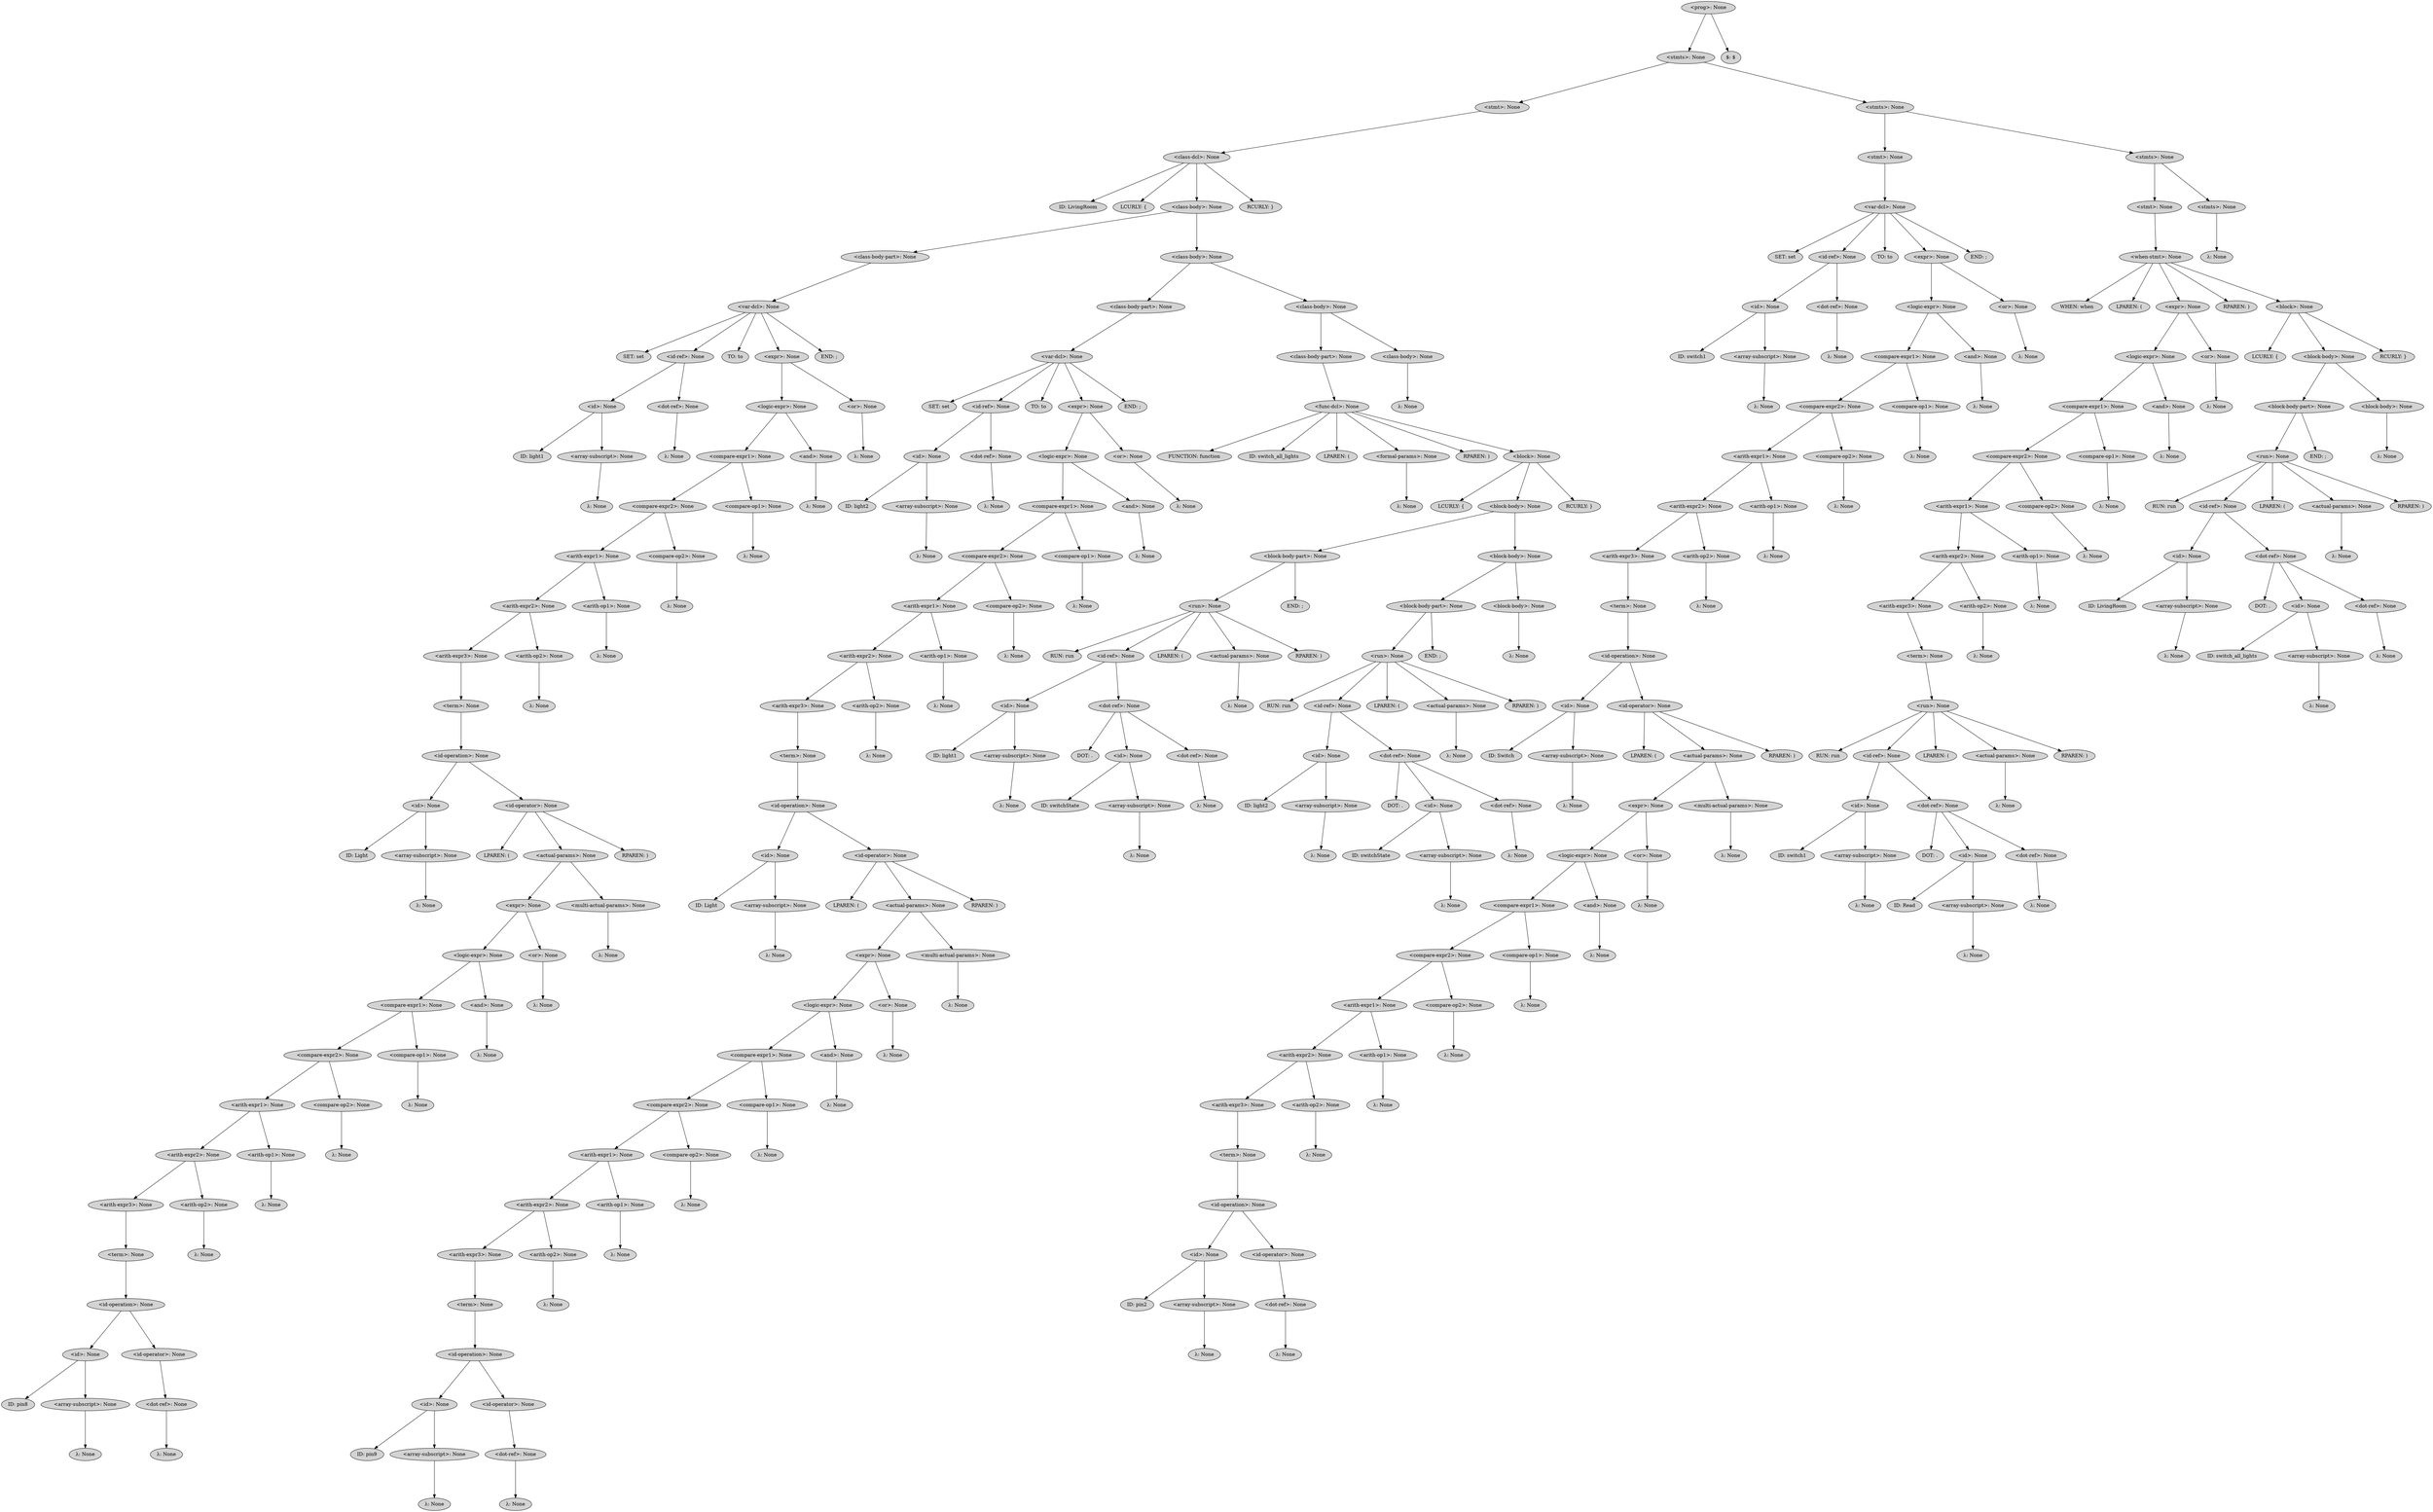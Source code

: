 digraph G {
	graph [ranksep=1.5 ratio=fill]
	node [style=filled]
	overlap=false
	3080043 [label="<prog>: None"]
	3080063 [label="<stmts>: None"]
	3080043 -> 3080063
	3080085 [label="<stmt>: None"]
	3080063 -> 3080085
	3080069 [label="<class-dcl>: None"]
	3080085 -> 3080069
	3080075 [label="ID: LivingRoom"]
	3080069 -> 3080075
	3080083 [label="LCURLY: {"]
	3080069 -> 3080083
	3080059 [label="<class-body>: None"]
	3080069 -> 3080059
	3080081 [label="<class-body-part>: None"]
	3080059 -> 3080081
	3080089 [label="<var-dcl>: None"]
	3080081 -> 3080089
	3080091 [label="SET: set"]
	3080089 -> 3080091
	3080093 [label="<id-ref>: None"]
	3080089 -> 3080093
	3080103 [label="<id>: None"]
	3080093 -> 3080103
	3080107 [label="ID: light1"]
	3080103 -> 3080107
	3080109 [label="<array-subscript>: None"]
	3080103 -> 3080109
	3080111 [label="λ: None"]
	3080109 -> 3080111
	3080105 [label="<dot-ref>: None"]
	3080093 -> 3080105
	3080113 [label="λ: None"]
	3080105 -> 3080113
	3080095 [label="TO: to"]
	3080089 -> 3080095
	3080097 [label="<expr>: None"]
	3080089 -> 3080097
	3080115 [label="<logic-expr>: None"]
	3080097 -> 3080115
	3080119 [label="<compare-expr1>: None"]
	3080115 -> 3080119
	3080123 [label="<compare-expr2>: None"]
	3080119 -> 3080123
	3080127 [label="<arith-expr1>: None"]
	3080123 -> 3080127
	3080131 [label="<arith-expr2>: None"]
	3080127 -> 3080131
	3080135 [label="<arith-expr3>: None"]
	3080131 -> 3080135
	3080139 [label="<term>: None"]
	3080135 -> 3080139
	3080141 [label="<id-operation>: None"]
	3080139 -> 3080141
	3080143 [label="<id>: None"]
	3080141 -> 3080143
	3080147 [label="ID: Light"]
	3080143 -> 3080147
	3080149 [label="<array-subscript>: None"]
	3080143 -> 3080149
	3080151 [label="λ: None"]
	3080149 -> 3080151
	3080145 [label="<id-operator>: None"]
	3080141 -> 3080145
	3080153 [label="LPAREN: ("]
	3080145 -> 3080153
	3080155 [label="<actual-params>: None"]
	3080145 -> 3080155
	3080159 [label="<expr>: None"]
	3080155 -> 3080159
	3080163 [label="<logic-expr>: None"]
	3080159 -> 3080163
	3080167 [label="<compare-expr1>: None"]
	3080163 -> 3080167
	3080171 [label="<compare-expr2>: None"]
	3080167 -> 3080171
	3080175 [label="<arith-expr1>: None"]
	3080171 -> 3080175
	3080179 [label="<arith-expr2>: None"]
	3080175 -> 3080179
	3080183 [label="<arith-expr3>: None"]
	3080179 -> 3080183
	3080187 [label="<term>: None"]
	3080183 -> 3080187
	3080189 [label="<id-operation>: None"]
	3080187 -> 3080189
	3080191 [label="<id>: None"]
	3080189 -> 3080191
	3098885 [label="ID: pin8"]
	3080191 -> 3098885
	3098887 [label="<array-subscript>: None"]
	3080191 -> 3098887
	3098889 [label="λ: None"]
	3098887 -> 3098889
	3098883 [label="<id-operator>: None"]
	3080189 -> 3098883
	3098891 [label="<dot-ref>: None"]
	3098883 -> 3098891
	3098893 [label="λ: None"]
	3098891 -> 3098893
	3080185 [label="<arith-op2>: None"]
	3080179 -> 3080185
	3098895 [label="λ: None"]
	3080185 -> 3098895
	3080181 [label="<arith-op1>: None"]
	3080175 -> 3080181
	3098897 [label="λ: None"]
	3080181 -> 3098897
	3080177 [label="<compare-op2>: None"]
	3080171 -> 3080177
	3098899 [label="λ: None"]
	3080177 -> 3098899
	3080173 [label="<compare-op1>: None"]
	3080167 -> 3080173
	3098901 [label="λ: None"]
	3080173 -> 3098901
	3080169 [label="<and>: None"]
	3080163 -> 3080169
	3098903 [label="λ: None"]
	3080169 -> 3098903
	3080165 [label="<or>: None"]
	3080159 -> 3080165
	3098905 [label="λ: None"]
	3080165 -> 3098905
	3080161 [label="<multi-actual-params>: None"]
	3080155 -> 3080161
	3098907 [label="λ: None"]
	3080161 -> 3098907
	3080157 [label="RPAREN: )"]
	3080145 -> 3080157
	3080137 [label="<arith-op2>: None"]
	3080131 -> 3080137
	3098909 [label="λ: None"]
	3080137 -> 3098909
	3080133 [label="<arith-op1>: None"]
	3080127 -> 3080133
	3098911 [label="λ: None"]
	3080133 -> 3098911
	3080129 [label="<compare-op2>: None"]
	3080123 -> 3080129
	3098913 [label="λ: None"]
	3080129 -> 3098913
	3080125 [label="<compare-op1>: None"]
	3080119 -> 3080125
	3098915 [label="λ: None"]
	3080125 -> 3098915
	3080121 [label="<and>: None"]
	3080115 -> 3080121
	3098917 [label="λ: None"]
	3080121 -> 3098917
	3080117 [label="<or>: None"]
	3080097 -> 3080117
	3098919 [label="λ: None"]
	3080117 -> 3098919
	3080099 [label="END: ;"]
	3080089 -> 3080099
	3080077 [label="<class-body>: None"]
	3080059 -> 3080077
	3098921 [label="<class-body-part>: None"]
	3080077 -> 3098921
	3098925 [label="<var-dcl>: None"]
	3098921 -> 3098925
	3098927 [label="SET: set"]
	3098925 -> 3098927
	3098929 [label="<id-ref>: None"]
	3098925 -> 3098929
	3098939 [label="<id>: None"]
	3098929 -> 3098939
	3098943 [label="ID: light2"]
	3098939 -> 3098943
	3098945 [label="<array-subscript>: None"]
	3098939 -> 3098945
	3098947 [label="λ: None"]
	3098945 -> 3098947
	3098941 [label="<dot-ref>: None"]
	3098929 -> 3098941
	3098949 [label="λ: None"]
	3098941 -> 3098949
	3098931 [label="TO: to"]
	3098925 -> 3098931
	3098933 [label="<expr>: None"]
	3098925 -> 3098933
	3098951 [label="<logic-expr>: None"]
	3098933 -> 3098951
	3098955 [label="<compare-expr1>: None"]
	3098951 -> 3098955
	3098959 [label="<compare-expr2>: None"]
	3098955 -> 3098959
	3098963 [label="<arith-expr1>: None"]
	3098959 -> 3098963
	3098967 [label="<arith-expr2>: None"]
	3098963 -> 3098967
	3098971 [label="<arith-expr3>: None"]
	3098967 -> 3098971
	3098975 [label="<term>: None"]
	3098971 -> 3098975
	3098977 [label="<id-operation>: None"]
	3098975 -> 3098977
	3098979 [label="<id>: None"]
	3098977 -> 3098979
	3098983 [label="ID: Light"]
	3098979 -> 3098983
	3098985 [label="<array-subscript>: None"]
	3098979 -> 3098985
	3098987 [label="λ: None"]
	3098985 -> 3098987
	3098981 [label="<id-operator>: None"]
	3098977 -> 3098981
	3098989 [label="LPAREN: ("]
	3098981 -> 3098989
	3098991 [label="<actual-params>: None"]
	3098981 -> 3098991
	3098995 [label="<expr>: None"]
	3098991 -> 3098995
	3098999 [label="<logic-expr>: None"]
	3098995 -> 3098999
	3099003 [label="<compare-expr1>: None"]
	3098999 -> 3099003
	3099007 [label="<compare-expr2>: None"]
	3099003 -> 3099007
	3099011 [label="<arith-expr1>: None"]
	3099007 -> 3099011
	3099015 [label="<arith-expr2>: None"]
	3099011 -> 3099015
	3099019 [label="<arith-expr3>: None"]
	3099015 -> 3099019
	3099023 [label="<term>: None"]
	3099019 -> 3099023
	3099025 [label="<id-operation>: None"]
	3099023 -> 3099025
	3099027 [label="<id>: None"]
	3099025 -> 3099027
	3099031 [label="ID: pin9"]
	3099027 -> 3099031
	3099033 [label="<array-subscript>: None"]
	3099027 -> 3099033
	3099035 [label="λ: None"]
	3099033 -> 3099035
	3099029 [label="<id-operator>: None"]
	3099025 -> 3099029
	3099037 [label="<dot-ref>: None"]
	3099029 -> 3099037
	3099039 [label="λ: None"]
	3099037 -> 3099039
	3099021 [label="<arith-op2>: None"]
	3099015 -> 3099021
	3099041 [label="λ: None"]
	3099021 -> 3099041
	3099017 [label="<arith-op1>: None"]
	3099011 -> 3099017
	3099043 [label="λ: None"]
	3099017 -> 3099043
	3099013 [label="<compare-op2>: None"]
	3099007 -> 3099013
	3099045 [label="λ: None"]
	3099013 -> 3099045
	3099009 [label="<compare-op1>: None"]
	3099003 -> 3099009
	3099047 [label="λ: None"]
	3099009 -> 3099047
	3099005 [label="<and>: None"]
	3098999 -> 3099005
	3099049 [label="λ: None"]
	3099005 -> 3099049
	3099001 [label="<or>: None"]
	3098995 -> 3099001
	3099051 [label="λ: None"]
	3099001 -> 3099051
	3098997 [label="<multi-actual-params>: None"]
	3098991 -> 3098997
	3099053 [label="λ: None"]
	3098997 -> 3099053
	3098993 [label="RPAREN: )"]
	3098981 -> 3098993
	3098973 [label="<arith-op2>: None"]
	3098967 -> 3098973
	3099055 [label="λ: None"]
	3098973 -> 3099055
	3098969 [label="<arith-op1>: None"]
	3098963 -> 3098969
	3099057 [label="λ: None"]
	3098969 -> 3099057
	3098965 [label="<compare-op2>: None"]
	3098959 -> 3098965
	3099059 [label="λ: None"]
	3098965 -> 3099059
	3098961 [label="<compare-op1>: None"]
	3098955 -> 3098961
	3099061 [label="λ: None"]
	3098961 -> 3099061
	3098957 [label="<and>: None"]
	3098951 -> 3098957
	3099063 [label="λ: None"]
	3098957 -> 3099063
	3098953 [label="<or>: None"]
	3098933 -> 3098953
	3099065 [label="λ: None"]
	3098953 -> 3099065
	3098935 [label="END: ;"]
	3098925 -> 3098935
	3098923 [label="<class-body>: None"]
	3080077 -> 3098923
	3099067 [label="<class-body-part>: None"]
	3098923 -> 3099067
	3099071 [label="<func-dcl>: None"]
	3099067 -> 3099071
	3099073 [label="FUNCTION: function"]
	3099071 -> 3099073
	3099075 [label="ID: switch_all_lights"]
	3099071 -> 3099075
	3099077 [label="LPAREN: ("]
	3099071 -> 3099077
	3099079 [label="<formal-params>: None"]
	3099071 -> 3099079
	3099087 [label="λ: None"]
	3099079 -> 3099087
	3099081 [label="RPAREN: )"]
	3099071 -> 3099081
	3099085 [label="<block>: None"]
	3099071 -> 3099085
	3099089 [label="LCURLY: {"]
	3099085 -> 3099089
	3099091 [label="<block-body>: None"]
	3099085 -> 3099091
	3099095 [label="<block-body-part>: None"]
	3099091 -> 3099095
	3099099 [label="<run>: None"]
	3099095 -> 3099099
	3099103 [label="RUN: run"]
	3099099 -> 3099103
	3099105 [label="<id-ref>: None"]
	3099099 -> 3099105
	3099115 [label="<id>: None"]
	3099105 -> 3099115
	3099119 [label="ID: light1"]
	3099115 -> 3099119
	3099121 [label="<array-subscript>: None"]
	3099115 -> 3099121
	3099123 [label="λ: None"]
	3099121 -> 3099123
	3099117 [label="<dot-ref>: None"]
	3099105 -> 3099117
	3099125 [label="DOT: ."]
	3099117 -> 3099125
	3099127 [label="<id>: None"]
	3099117 -> 3099127
	3099131 [label="ID: switchState"]
	3099127 -> 3099131
	3099133 [label="<array-subscript>: None"]
	3099127 -> 3099133
	3099135 [label="λ: None"]
	3099133 -> 3099135
	3099129 [label="<dot-ref>: None"]
	3099117 -> 3099129
	3099907 [label="λ: None"]
	3099129 -> 3099907
	3099107 [label="LPAREN: ("]
	3099099 -> 3099107
	3099109 [label="<actual-params>: None"]
	3099099 -> 3099109
	3099909 [label="λ: None"]
	3099109 -> 3099909
	3099111 [label="RPAREN: )"]
	3099099 -> 3099111
	3099101 [label="END: ;"]
	3099095 -> 3099101
	3099097 [label="<block-body>: None"]
	3099091 -> 3099097
	3099911 [label="<block-body-part>: None"]
	3099097 -> 3099911
	3099915 [label="<run>: None"]
	3099911 -> 3099915
	3099919 [label="RUN: run"]
	3099915 -> 3099919
	3099921 [label="<id-ref>: None"]
	3099915 -> 3099921
	3099931 [label="<id>: None"]
	3099921 -> 3099931
	3099935 [label="ID: light2"]
	3099931 -> 3099935
	3099937 [label="<array-subscript>: None"]
	3099931 -> 3099937
	3099939 [label="λ: None"]
	3099937 -> 3099939
	3099933 [label="<dot-ref>: None"]
	3099921 -> 3099933
	3099941 [label="DOT: ."]
	3099933 -> 3099941
	3099943 [label="<id>: None"]
	3099933 -> 3099943
	3099947 [label="ID: switchState"]
	3099943 -> 3099947
	3099949 [label="<array-subscript>: None"]
	3099943 -> 3099949
	3099951 [label="λ: None"]
	3099949 -> 3099951
	3099945 [label="<dot-ref>: None"]
	3099933 -> 3099945
	3099953 [label="λ: None"]
	3099945 -> 3099953
	3099923 [label="LPAREN: ("]
	3099915 -> 3099923
	3099925 [label="<actual-params>: None"]
	3099915 -> 3099925
	3099955 [label="λ: None"]
	3099925 -> 3099955
	3099927 [label="RPAREN: )"]
	3099915 -> 3099927
	3099917 [label="END: ;"]
	3099911 -> 3099917
	3099913 [label="<block-body>: None"]
	3099097 -> 3099913
	3099957 [label="λ: None"]
	3099913 -> 3099957
	3099093 [label="RCURLY: }"]
	3099085 -> 3099093
	3099069 [label="<class-body>: None"]
	3098923 -> 3099069
	3099959 [label="λ: None"]
	3099069 -> 3099959
	3080065 [label="RCURLY: }"]
	3080069 -> 3080065
	3080057 [label="<stmts>: None"]
	3080063 -> 3080057
	3099961 [label="<stmt>: None"]
	3080057 -> 3099961
	3099965 [label="<var-dcl>: None"]
	3099961 -> 3099965
	3099967 [label="SET: set"]
	3099965 -> 3099967
	3099969 [label="<id-ref>: None"]
	3099965 -> 3099969
	3099979 [label="<id>: None"]
	3099969 -> 3099979
	3099983 [label="ID: switch1"]
	3099979 -> 3099983
	3099985 [label="<array-subscript>: None"]
	3099979 -> 3099985
	3099987 [label="λ: None"]
	3099985 -> 3099987
	3099981 [label="<dot-ref>: None"]
	3099969 -> 3099981
	3099989 [label="λ: None"]
	3099981 -> 3099989
	3099971 [label="TO: to"]
	3099965 -> 3099971
	3099973 [label="<expr>: None"]
	3099965 -> 3099973
	3099991 [label="<logic-expr>: None"]
	3099973 -> 3099991
	3099995 [label="<compare-expr1>: None"]
	3099991 -> 3099995
	3099999 [label="<compare-expr2>: None"]
	3099995 -> 3099999
	3100003 [label="<arith-expr1>: None"]
	3099999 -> 3100003
	3100007 [label="<arith-expr2>: None"]
	3100003 -> 3100007
	3100011 [label="<arith-expr3>: None"]
	3100007 -> 3100011
	3100015 [label="<term>: None"]
	3100011 -> 3100015
	3100017 [label="<id-operation>: None"]
	3100015 -> 3100017
	3100019 [label="<id>: None"]
	3100017 -> 3100019
	3100023 [label="ID: Switch"]
	3100019 -> 3100023
	3100025 [label="<array-subscript>: None"]
	3100019 -> 3100025
	3100027 [label="λ: None"]
	3100025 -> 3100027
	3100021 [label="<id-operator>: None"]
	3100017 -> 3100021
	3100029 [label="LPAREN: ("]
	3100021 -> 3100029
	3100031 [label="<actual-params>: None"]
	3100021 -> 3100031
	3100035 [label="<expr>: None"]
	3100031 -> 3100035
	3100039 [label="<logic-expr>: None"]
	3100035 -> 3100039
	3100043 [label="<compare-expr1>: None"]
	3100039 -> 3100043
	3100047 [label="<compare-expr2>: None"]
	3100043 -> 3100047
	3100051 [label="<arith-expr1>: None"]
	3100047 -> 3100051
	3100055 [label="<arith-expr2>: None"]
	3100051 -> 3100055
	3100059 [label="<arith-expr3>: None"]
	3100055 -> 3100059
	3100063 [label="<term>: None"]
	3100059 -> 3100063
	3100065 [label="<id-operation>: None"]
	3100063 -> 3100065
	3100067 [label="<id>: None"]
	3100065 -> 3100067
	3100071 [label="ID: pin2"]
	3100067 -> 3100071
	3100073 [label="<array-subscript>: None"]
	3100067 -> 3100073
	3100075 [label="λ: None"]
	3100073 -> 3100075
	3100069 [label="<id-operator>: None"]
	3100065 -> 3100069
	3100077 [label="<dot-ref>: None"]
	3100069 -> 3100077
	3100079 [label="λ: None"]
	3100077 -> 3100079
	3100061 [label="<arith-op2>: None"]
	3100055 -> 3100061
	3100081 [label="λ: None"]
	3100061 -> 3100081
	3100057 [label="<arith-op1>: None"]
	3100051 -> 3100057
	3100083 [label="λ: None"]
	3100057 -> 3100083
	3100053 [label="<compare-op2>: None"]
	3100047 -> 3100053
	3100085 [label="λ: None"]
	3100053 -> 3100085
	3100049 [label="<compare-op1>: None"]
	3100043 -> 3100049
	3100087 [label="λ: None"]
	3100049 -> 3100087
	3100045 [label="<and>: None"]
	3100039 -> 3100045
	3100089 [label="λ: None"]
	3100045 -> 3100089
	3100041 [label="<or>: None"]
	3100035 -> 3100041
	3100091 [label="λ: None"]
	3100041 -> 3100091
	3100037 [label="<multi-actual-params>: None"]
	3100031 -> 3100037
	3100093 [label="λ: None"]
	3100037 -> 3100093
	3100033 [label="RPAREN: )"]
	3100021 -> 3100033
	3100013 [label="<arith-op2>: None"]
	3100007 -> 3100013
	3100095 [label="λ: None"]
	3100013 -> 3100095
	3100009 [label="<arith-op1>: None"]
	3100003 -> 3100009
	3100097 [label="λ: None"]
	3100009 -> 3100097
	3100005 [label="<compare-op2>: None"]
	3099999 -> 3100005
	3100099 [label="λ: None"]
	3100005 -> 3100099
	3100001 [label="<compare-op1>: None"]
	3099995 -> 3100001
	3100101 [label="λ: None"]
	3100001 -> 3100101
	3099997 [label="<and>: None"]
	3099991 -> 3099997
	3100103 [label="λ: None"]
	3099997 -> 3100103
	3099993 [label="<or>: None"]
	3099973 -> 3099993
	3100105 [label="λ: None"]
	3099993 -> 3100105
	3099975 [label="END: ;"]
	3099965 -> 3099975
	3099963 [label="<stmts>: None"]
	3080057 -> 3099963
	3100107 [label="<stmt>: None"]
	3099963 -> 3100107
	3100111 [label="<when-stmt>: None"]
	3100107 -> 3100111
	3100113 [label="WHEN: when"]
	3100111 -> 3100113
	3100115 [label="LPAREN: ("]
	3100111 -> 3100115
	3100117 [label="<expr>: None"]
	3100111 -> 3100117
	3100125 [label="<logic-expr>: None"]
	3100117 -> 3100125
	3100129 [label="<compare-expr1>: None"]
	3100125 -> 3100129
	3100133 [label="<compare-expr2>: None"]
	3100129 -> 3100133
	3100137 [label="<arith-expr1>: None"]
	3100133 -> 3100137
	3100141 [label="<arith-expr2>: None"]
	3100137 -> 3100141
	3100145 [label="<arith-expr3>: None"]
	3100141 -> 3100145
	3100149 [label="<term>: None"]
	3100145 -> 3100149
	3100151 [label="<run>: None"]
	3100149 -> 3100151
	3100153 [label="RUN: run"]
	3100151 -> 3100153
	3100155 [label="<id-ref>: None"]
	3100151 -> 3100155
	3101703 [label="<id>: None"]
	3100155 -> 3101703
	3101707 [label="ID: switch1"]
	3101703 -> 3101707
	3101709 [label="<array-subscript>: None"]
	3101703 -> 3101709
	3101711 [label="λ: None"]
	3101709 -> 3101711
	3101705 [label="<dot-ref>: None"]
	3100155 -> 3101705
	3101713 [label="DOT: ."]
	3101705 -> 3101713
	3101715 [label="<id>: None"]
	3101705 -> 3101715
	3101719 [label="ID: Read"]
	3101715 -> 3101719
	3101721 [label="<array-subscript>: None"]
	3101715 -> 3101721
	3101723 [label="λ: None"]
	3101721 -> 3101723
	3101717 [label="<dot-ref>: None"]
	3101705 -> 3101717
	3101725 [label="λ: None"]
	3101717 -> 3101725
	3100157 [label="LPAREN: ("]
	3100151 -> 3100157
	3100159 [label="<actual-params>: None"]
	3100151 -> 3100159
	3101727 [label="λ: None"]
	3100159 -> 3101727
	3101699 [label="RPAREN: )"]
	3100151 -> 3101699
	3100147 [label="<arith-op2>: None"]
	3100141 -> 3100147
	3101729 [label="λ: None"]
	3100147 -> 3101729
	3100143 [label="<arith-op1>: None"]
	3100137 -> 3100143
	3101731 [label="λ: None"]
	3100143 -> 3101731
	3100139 [label="<compare-op2>: None"]
	3100133 -> 3100139
	3101733 [label="λ: None"]
	3100139 -> 3101733
	3100135 [label="<compare-op1>: None"]
	3100129 -> 3100135
	3101735 [label="λ: None"]
	3100135 -> 3101735
	3100131 [label="<and>: None"]
	3100125 -> 3100131
	3101737 [label="λ: None"]
	3100131 -> 3101737
	3100127 [label="<or>: None"]
	3100117 -> 3100127
	3101739 [label="λ: None"]
	3100127 -> 3101739
	3100119 [label="RPAREN: )"]
	3100111 -> 3100119
	3100121 [label="<block>: None"]
	3100111 -> 3100121
	3101741 [label="LCURLY: {"]
	3100121 -> 3101741
	3101743 [label="<block-body>: None"]
	3100121 -> 3101743
	3101747 [label="<block-body-part>: None"]
	3101743 -> 3101747
	3101751 [label="<run>: None"]
	3101747 -> 3101751
	3101755 [label="RUN: run"]
	3101751 -> 3101755
	3101757 [label="<id-ref>: None"]
	3101751 -> 3101757
	3101767 [label="<id>: None"]
	3101757 -> 3101767
	3101771 [label="ID: LivingRoom"]
	3101767 -> 3101771
	3101773 [label="<array-subscript>: None"]
	3101767 -> 3101773
	3101775 [label="λ: None"]
	3101773 -> 3101775
	3101769 [label="<dot-ref>: None"]
	3101757 -> 3101769
	3101777 [label="DOT: ."]
	3101769 -> 3101777
	3101779 [label="<id>: None"]
	3101769 -> 3101779
	3101783 [label="ID: switch_all_lights"]
	3101779 -> 3101783
	3101785 [label="<array-subscript>: None"]
	3101779 -> 3101785
	3101787 [label="λ: None"]
	3101785 -> 3101787
	3101781 [label="<dot-ref>: None"]
	3101769 -> 3101781
	3101789 [label="λ: None"]
	3101781 -> 3101789
	3101759 [label="LPAREN: ("]
	3101751 -> 3101759
	3101761 [label="<actual-params>: None"]
	3101751 -> 3101761
	3101791 [label="λ: None"]
	3101761 -> 3101791
	3101763 [label="RPAREN: )"]
	3101751 -> 3101763
	3101753 [label="END: ;"]
	3101747 -> 3101753
	3101749 [label="<block-body>: None"]
	3101743 -> 3101749
	3101793 [label="λ: None"]
	3101749 -> 3101793
	3101745 [label="RCURLY: }"]
	3100121 -> 3101745
	3100109 [label="<stmts>: None"]
	3099963 -> 3100109
	3101795 [label="λ: None"]
	3100109 -> 3101795
	3080087 [label="$: $"]
	3080043 -> 3080087
}
